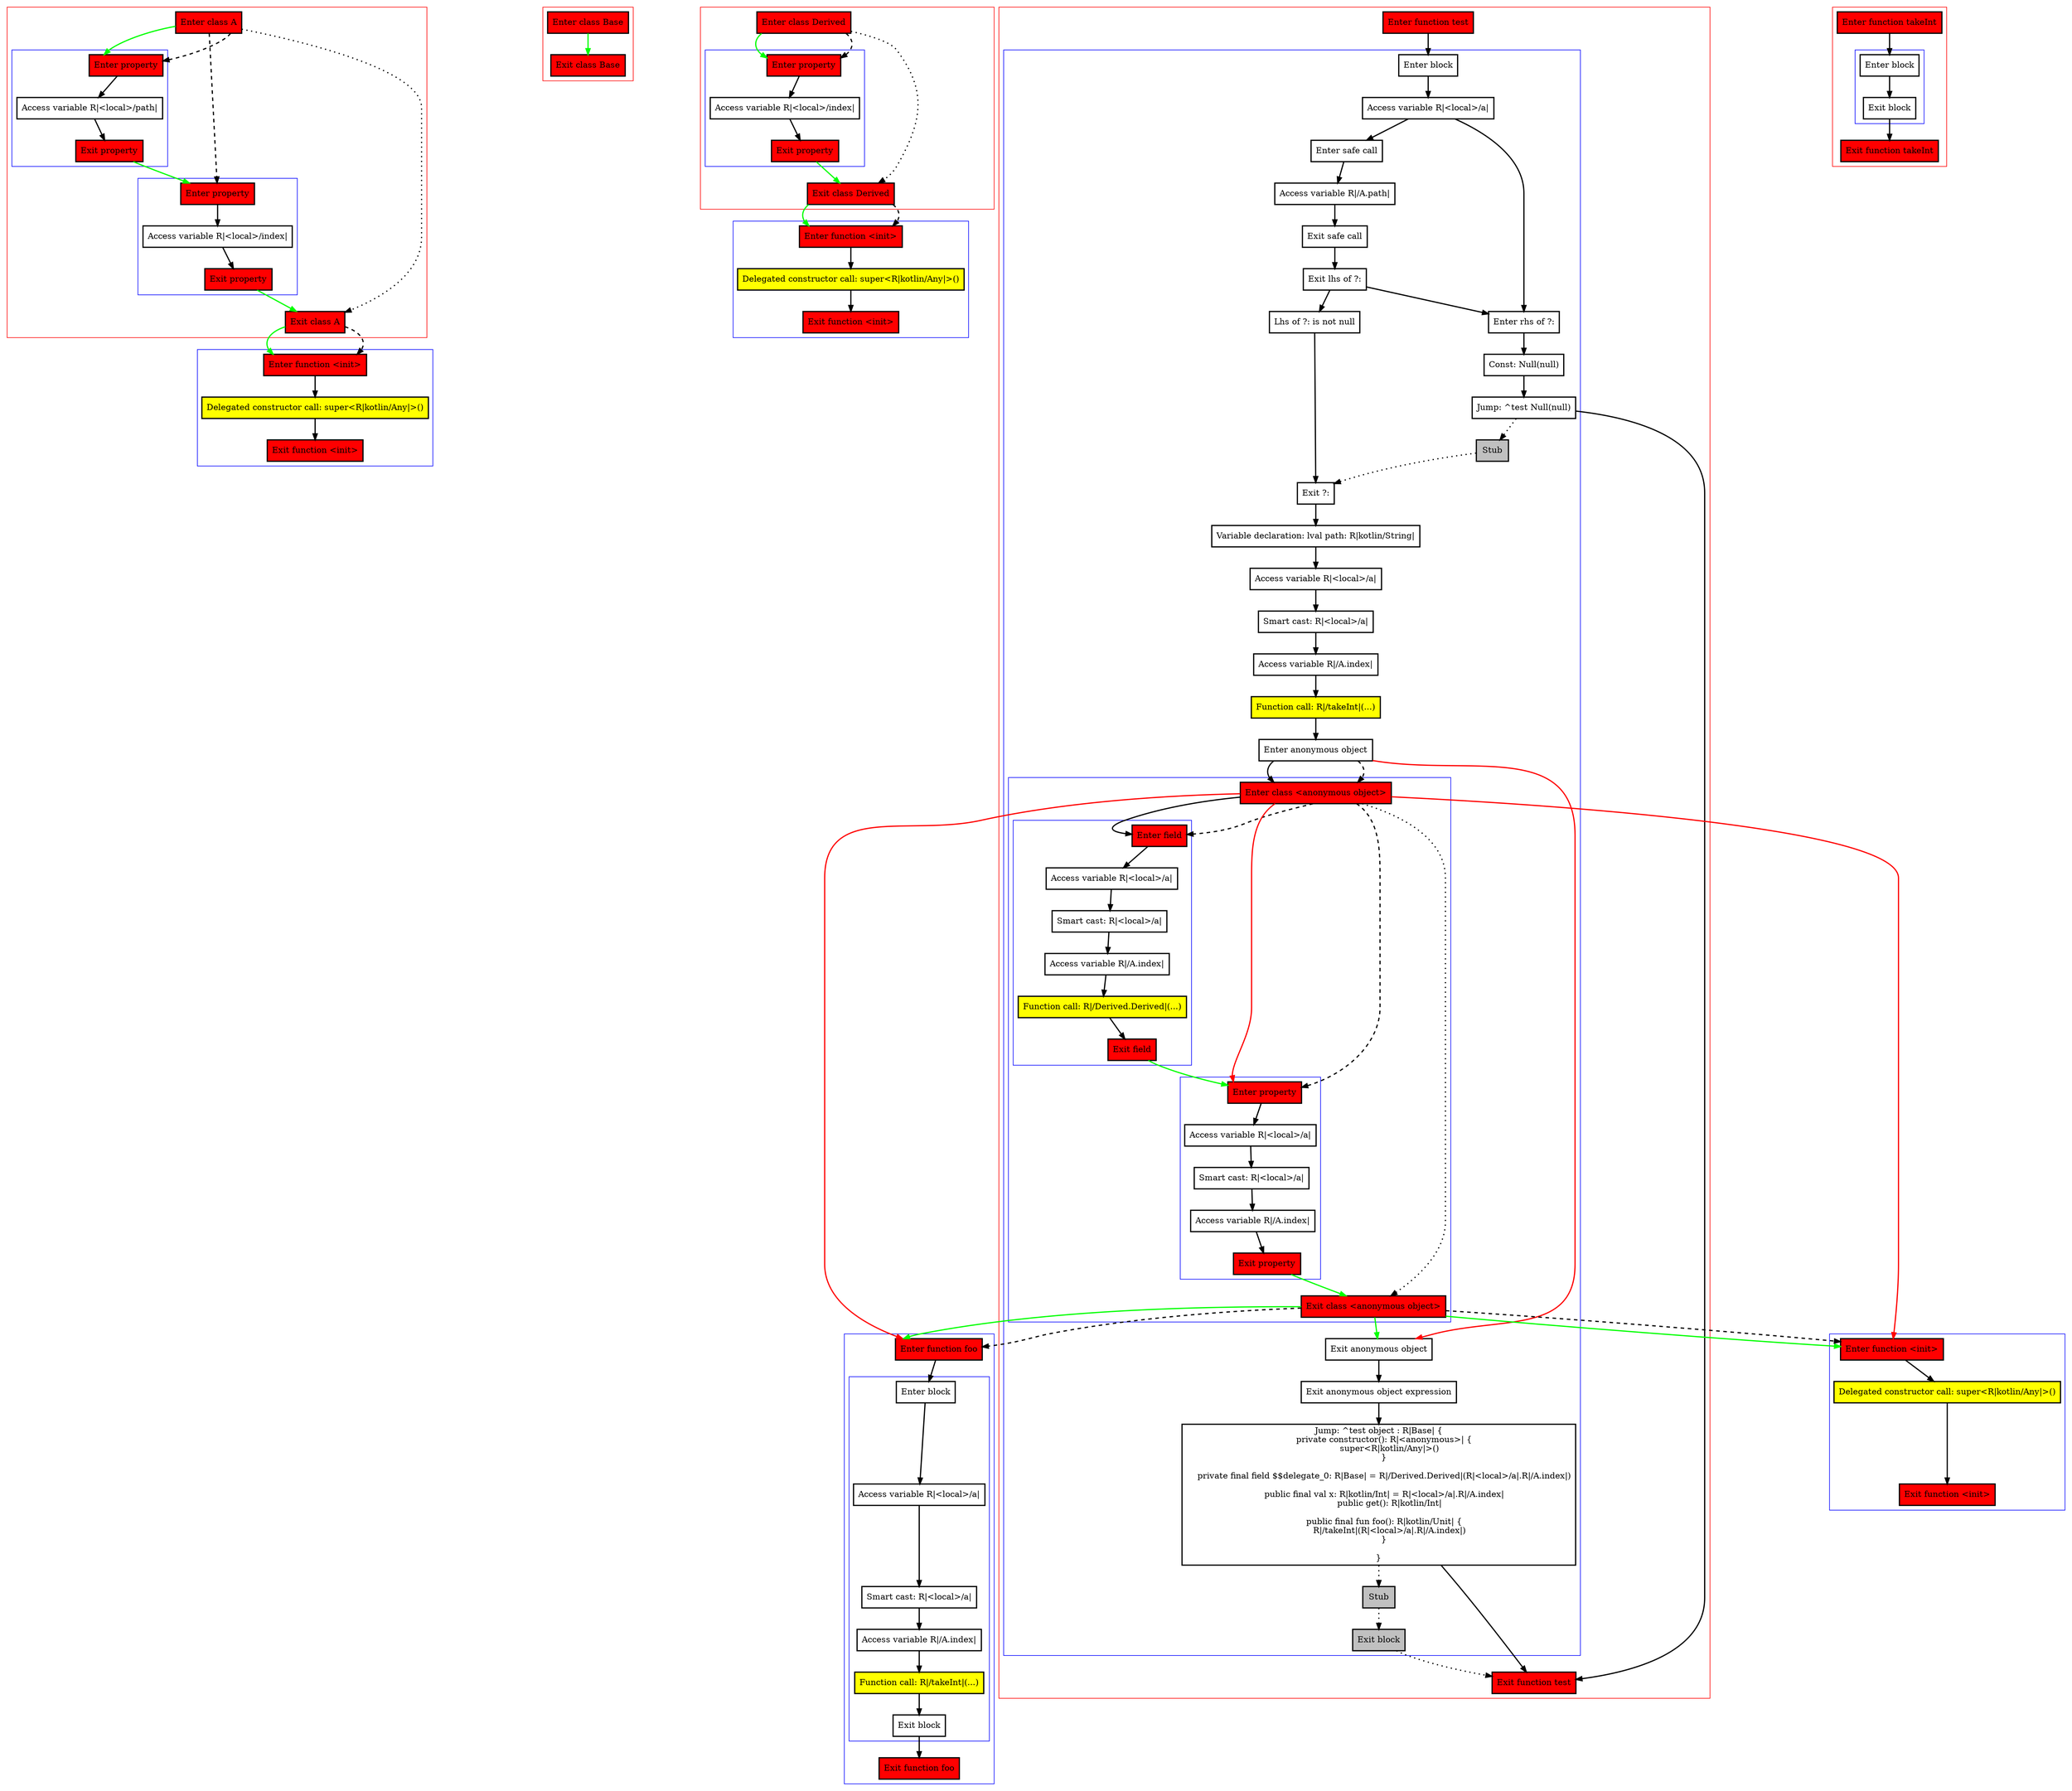 digraph smartcastInByClause_kt {
    graph [nodesep=3]
    node [shape=box penwidth=2]
    edge [penwidth=2]

    subgraph cluster_0 {
        color=red
        0 [label="Enter class A" style="filled" fillcolor=red];
        subgraph cluster_1 {
            color=blue
            1 [label="Enter property" style="filled" fillcolor=red];
            2 [label="Access variable R|<local>/path|"];
            3 [label="Exit property" style="filled" fillcolor=red];
        }
        subgraph cluster_2 {
            color=blue
            4 [label="Enter property" style="filled" fillcolor=red];
            5 [label="Access variable R|<local>/index|"];
            6 [label="Exit property" style="filled" fillcolor=red];
        }
        7 [label="Exit class A" style="filled" fillcolor=red];
    }
    subgraph cluster_3 {
        color=blue
        8 [label="Enter function <init>" style="filled" fillcolor=red];
        9 [label="Delegated constructor call: super<R|kotlin/Any|>()" style="filled" fillcolor=yellow];
        10 [label="Exit function <init>" style="filled" fillcolor=red];
    }
    0 -> {1} [color=green];
    0 -> {7} [style=dotted];
    0 -> {1 4} [style=dashed];
    1 -> {2};
    2 -> {3};
    3 -> {4} [color=green];
    4 -> {5};
    5 -> {6};
    6 -> {7} [color=green];
    7 -> {8} [color=green];
    7 -> {8} [style=dashed];
    8 -> {9};
    9 -> {10};

    subgraph cluster_4 {
        color=red
        11 [label="Enter class Base" style="filled" fillcolor=red];
        12 [label="Exit class Base" style="filled" fillcolor=red];
    }
    11 -> {12} [color=green];

    subgraph cluster_5 {
        color=red
        13 [label="Enter class Derived" style="filled" fillcolor=red];
        subgraph cluster_6 {
            color=blue
            14 [label="Enter property" style="filled" fillcolor=red];
            15 [label="Access variable R|<local>/index|"];
            16 [label="Exit property" style="filled" fillcolor=red];
        }
        17 [label="Exit class Derived" style="filled" fillcolor=red];
    }
    subgraph cluster_7 {
        color=blue
        18 [label="Enter function <init>" style="filled" fillcolor=red];
        19 [label="Delegated constructor call: super<R|kotlin/Any|>()" style="filled" fillcolor=yellow];
        20 [label="Exit function <init>" style="filled" fillcolor=red];
    }
    13 -> {14} [color=green];
    13 -> {17} [style=dotted];
    13 -> {14} [style=dashed];
    14 -> {15};
    15 -> {16};
    16 -> {17} [color=green];
    17 -> {18} [color=green];
    17 -> {18} [style=dashed];
    18 -> {19};
    19 -> {20};

    subgraph cluster_8 {
        color=red
        21 [label="Enter function test" style="filled" fillcolor=red];
        subgraph cluster_9 {
            color=blue
            22 [label="Enter block"];
            23 [label="Access variable R|<local>/a|"];
            24 [label="Enter safe call"];
            25 [label="Access variable R|/A.path|"];
            26 [label="Exit safe call"];
            27 [label="Exit lhs of ?:"];
            28 [label="Enter rhs of ?:"];
            29 [label="Const: Null(null)"];
            30 [label="Jump: ^test Null(null)"];
            31 [label="Stub" style="filled" fillcolor=gray];
            32 [label="Lhs of ?: is not null"];
            33 [label="Exit ?:"];
            34 [label="Variable declaration: lval path: R|kotlin/String|"];
            35 [label="Access variable R|<local>/a|"];
            36 [label="Smart cast: R|<local>/a|"];
            37 [label="Access variable R|/A.index|"];
            38 [label="Function call: R|/takeInt|(...)" style="filled" fillcolor=yellow];
            39 [label="Enter anonymous object"];
            subgraph cluster_10 {
                color=blue
                40 [label="Enter class <anonymous object>" style="filled" fillcolor=red];
                subgraph cluster_11 {
                    color=blue
                    41 [label="Enter field" style="filled" fillcolor=red];
                    42 [label="Access variable R|<local>/a|"];
                    43 [label="Smart cast: R|<local>/a|"];
                    44 [label="Access variable R|/A.index|"];
                    45 [label="Function call: R|/Derived.Derived|(...)" style="filled" fillcolor=yellow];
                    46 [label="Exit field" style="filled" fillcolor=red];
                }
                subgraph cluster_12 {
                    color=blue
                    47 [label="Enter property" style="filled" fillcolor=red];
                    48 [label="Access variable R|<local>/a|"];
                    49 [label="Smart cast: R|<local>/a|"];
                    50 [label="Access variable R|/A.index|"];
                    51 [label="Exit property" style="filled" fillcolor=red];
                }
                52 [label="Exit class <anonymous object>" style="filled" fillcolor=red];
            }
            53 [label="Exit anonymous object"];
            54 [label="Exit anonymous object expression"];
            55 [label="Jump: ^test object : R|Base| {
    private constructor(): R|<anonymous>| {
        super<R|kotlin/Any|>()
    }

    private final field $$delegate_0: R|Base| = R|/Derived.Derived|(R|<local>/a|.R|/A.index|)

    public final val x: R|kotlin/Int| = R|<local>/a|.R|/A.index|
        public get(): R|kotlin/Int|

    public final fun foo(): R|kotlin/Unit| {
        R|/takeInt|(R|<local>/a|.R|/A.index|)
    }

}
"];
            56 [label="Stub" style="filled" fillcolor=gray];
            57 [label="Exit block" style="filled" fillcolor=gray];
        }
        58 [label="Exit function test" style="filled" fillcolor=red];
    }
    subgraph cluster_13 {
        color=blue
        59 [label="Enter function foo" style="filled" fillcolor=red];
        subgraph cluster_14 {
            color=blue
            60 [label="Enter block"];
            61 [label="Access variable R|<local>/a|"];
            62 [label="Smart cast: R|<local>/a|"];
            63 [label="Access variable R|/A.index|"];
            64 [label="Function call: R|/takeInt|(...)" style="filled" fillcolor=yellow];
            65 [label="Exit block"];
        }
        66 [label="Exit function foo" style="filled" fillcolor=red];
    }
    subgraph cluster_15 {
        color=blue
        67 [label="Enter function <init>" style="filled" fillcolor=red];
        68 [label="Delegated constructor call: super<R|kotlin/Any|>()" style="filled" fillcolor=yellow];
        69 [label="Exit function <init>" style="filled" fillcolor=red];
    }
    21 -> {22};
    22 -> {23};
    23 -> {24 28};
    24 -> {25};
    25 -> {26};
    26 -> {27};
    27 -> {28 32};
    28 -> {29};
    29 -> {30};
    30 -> {58};
    30 -> {31} [style=dotted];
    31 -> {33} [style=dotted];
    32 -> {33};
    33 -> {34};
    34 -> {35};
    35 -> {36};
    36 -> {37};
    37 -> {38};
    38 -> {39};
    39 -> {40};
    39 -> {53} [color=red];
    39 -> {40} [style=dashed];
    40 -> {41};
    40 -> {47 59 67} [color=red];
    40 -> {52} [style=dotted];
    40 -> {41 47} [style=dashed];
    41 -> {42};
    42 -> {43};
    43 -> {44};
    44 -> {45};
    45 -> {46};
    46 -> {47} [color=green];
    47 -> {48};
    48 -> {49};
    49 -> {50};
    50 -> {51};
    51 -> {52} [color=green];
    52 -> {53 59 67} [color=green];
    52 -> {59 67} [style=dashed];
    53 -> {54};
    54 -> {55};
    55 -> {58};
    55 -> {56} [style=dotted];
    56 -> {57} [style=dotted];
    57 -> {58} [style=dotted];
    59 -> {60};
    60 -> {61};
    61 -> {62};
    62 -> {63};
    63 -> {64};
    64 -> {65};
    65 -> {66};
    67 -> {68};
    68 -> {69};

    subgraph cluster_16 {
        color=red
        70 [label="Enter function takeInt" style="filled" fillcolor=red];
        subgraph cluster_17 {
            color=blue
            71 [label="Enter block"];
            72 [label="Exit block"];
        }
        73 [label="Exit function takeInt" style="filled" fillcolor=red];
    }
    70 -> {71};
    71 -> {72};
    72 -> {73};

}
